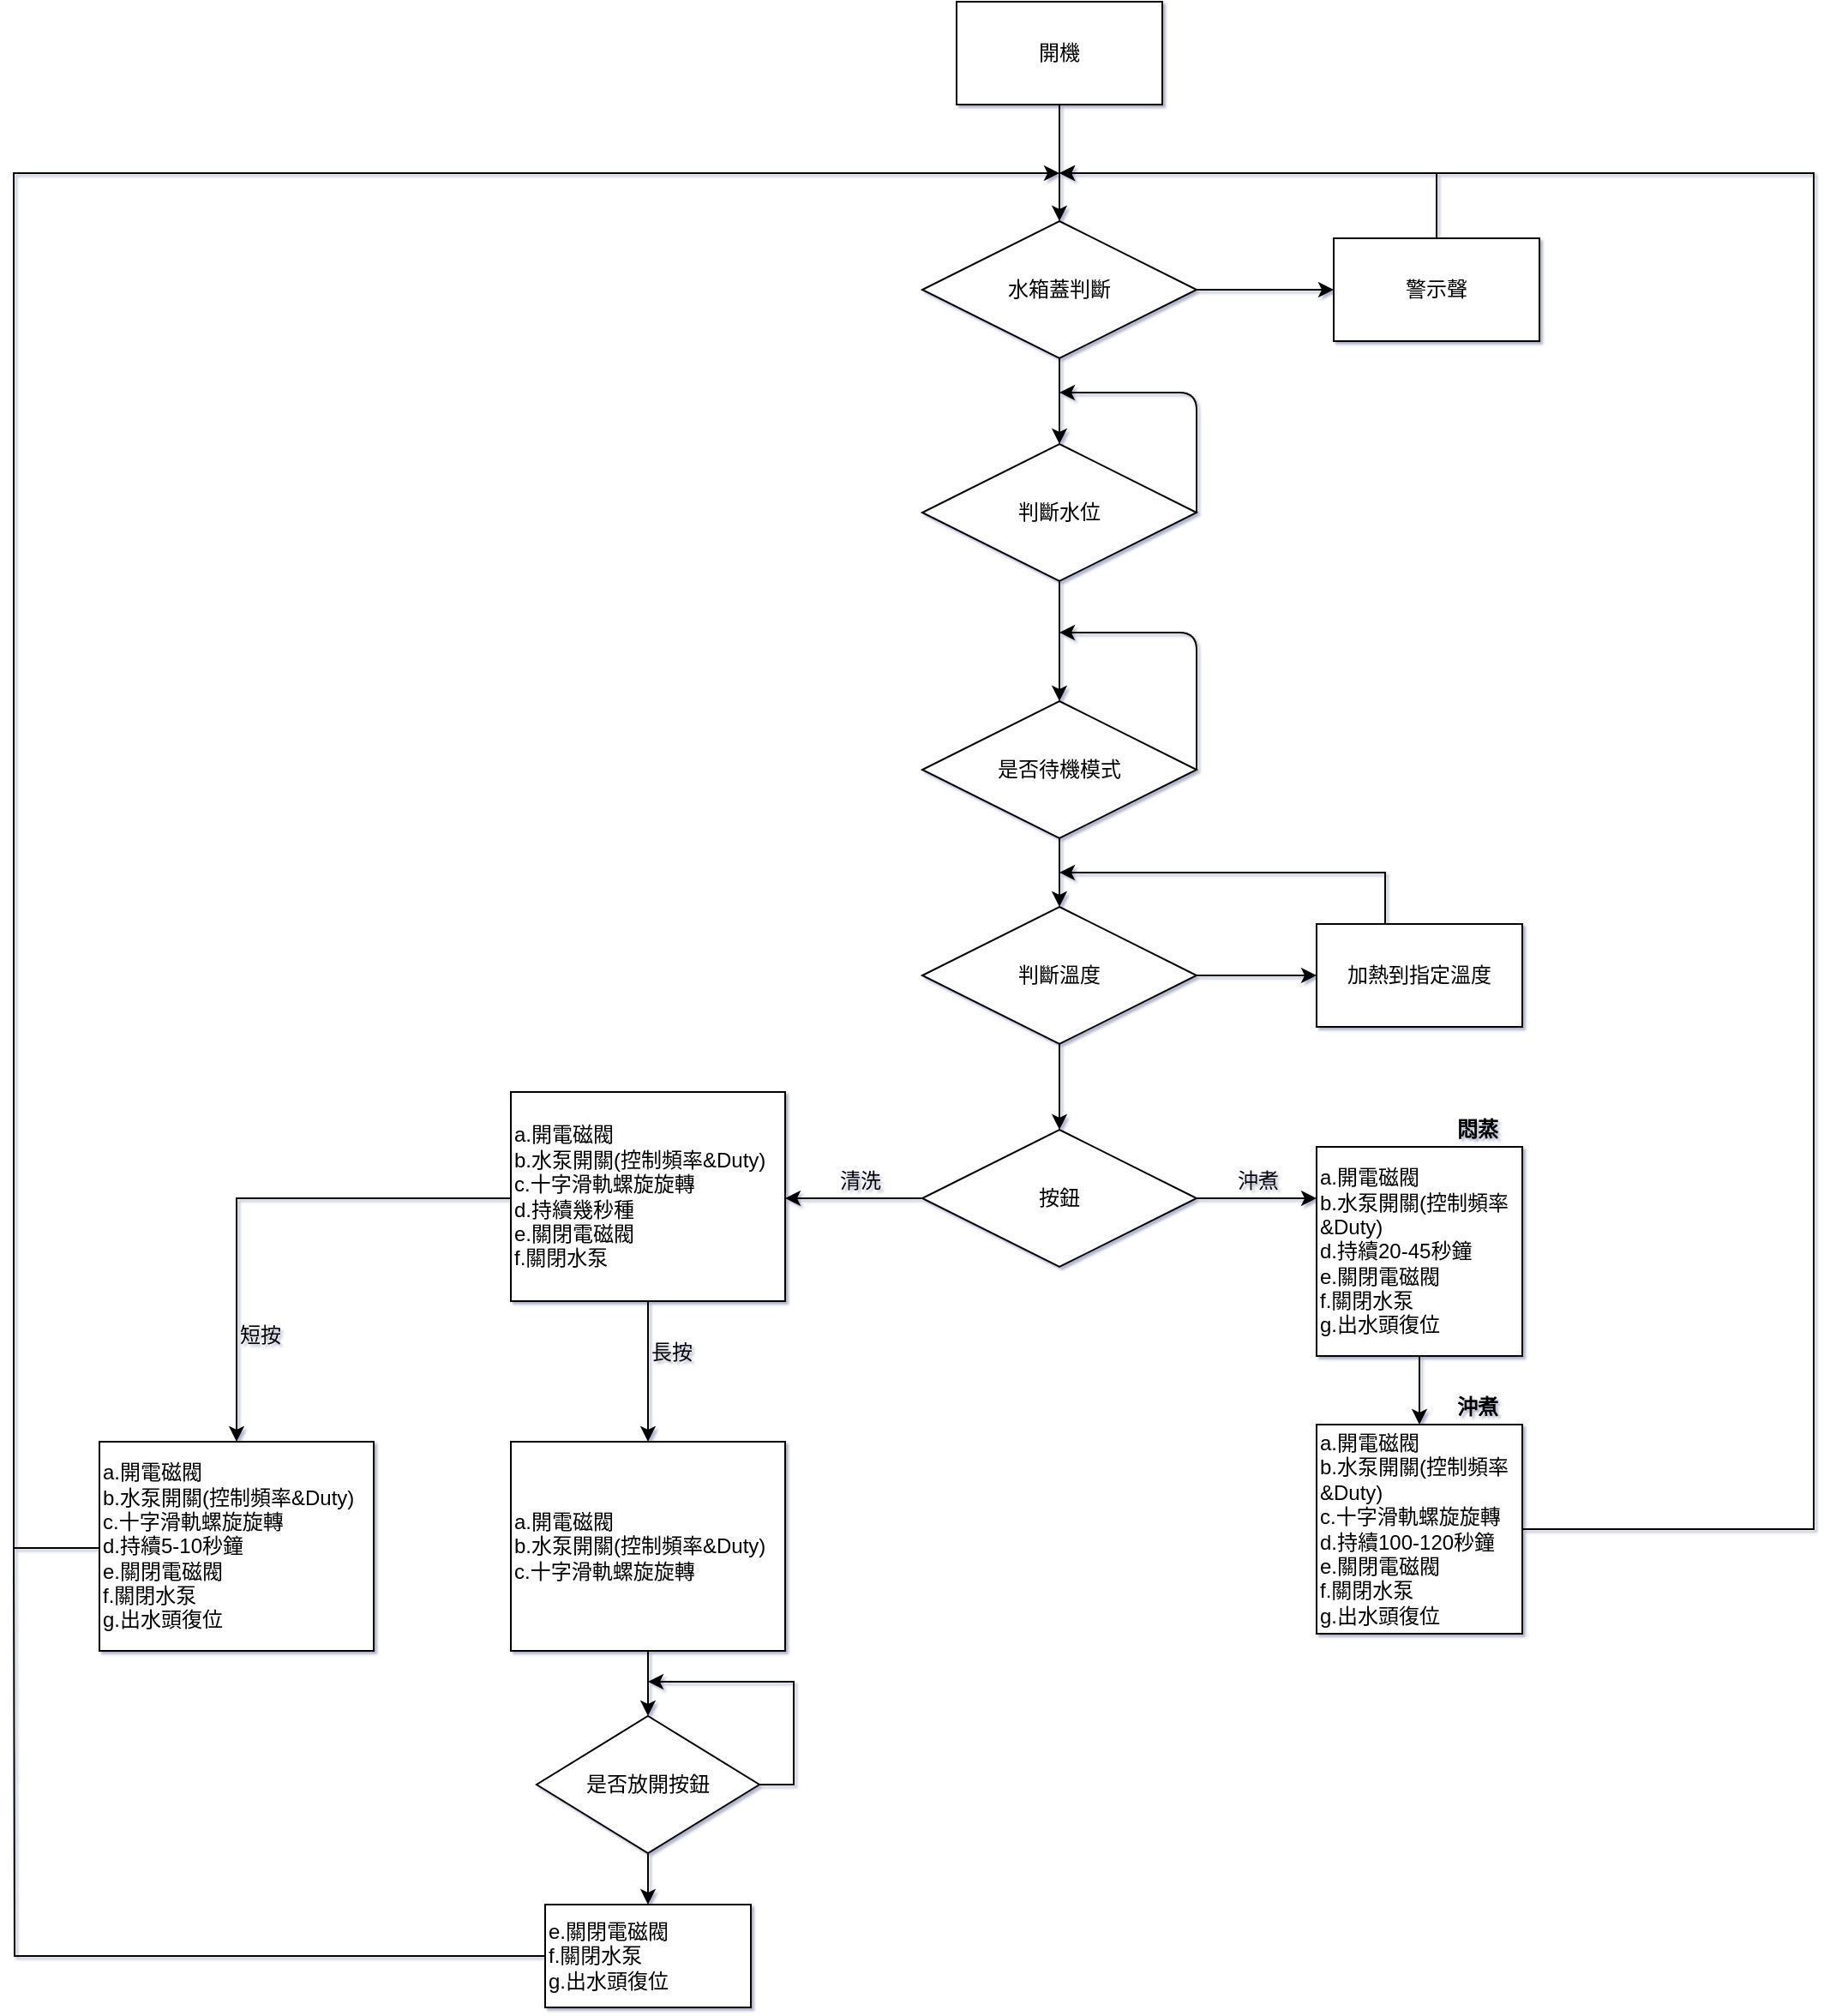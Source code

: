 <mxfile version="11.0.7" type="github"><diagram name="Page-1" id="74e2e168-ea6b-b213-b513-2b3c1d86103e"><mxGraphModel dx="1822" dy="1155" grid="1" gridSize="10" guides="1" tooltips="1" connect="1" arrows="1" fold="1" page="0" pageScale="1" pageWidth="1700" pageHeight="1100" background="#ffffff" math="0" shadow="1"><root><mxCell id="0"/><mxCell id="1" parent="0"/><mxCell id="ELc84SLpqx1KW6lp6mhb-11" value="" style="edgeStyle=orthogonalEdgeStyle;rounded=0;orthogonalLoop=1;jettySize=auto;html=1;" parent="1" source="ELc84SLpqx1KW6lp6mhb-3" target="ELc84SLpqx1KW6lp6mhb-10" edge="1"><mxGeometry relative="1" as="geometry"/></mxCell><mxCell id="ELc84SLpqx1KW6lp6mhb-3" value="是否待機模式" style="rhombus;whiteSpace=wrap;html=1;" parent="1" vertex="1"><mxGeometry x="410" y="348" width="160" height="80" as="geometry"/></mxCell><mxCell id="ELc84SLpqx1KW6lp6mhb-21" value="" style="rounded=0;comic=0;orthogonalLoop=1;jettySize=auto;html=1;entryX=0.5;entryY=0;entryDx=0;entryDy=0;exitX=0.5;exitY=1;exitDx=0;exitDy=0;" parent="1" source="ELc84SLpqx1KW6lp6mhb-10" target="ELc84SLpqx1KW6lp6mhb-20" edge="1"><mxGeometry relative="1" as="geometry"/></mxCell><mxCell id="ELc84SLpqx1KW6lp6mhb-32" value="" style="edgeStyle=orthogonalEdgeStyle;rounded=0;orthogonalLoop=1;jettySize=auto;html=1;" parent="1" source="ELc84SLpqx1KW6lp6mhb-10" target="ELc84SLpqx1KW6lp6mhb-31" edge="1"><mxGeometry relative="1" as="geometry"/></mxCell><mxCell id="ELc84SLpqx1KW6lp6mhb-10" value="判斷溫度" style="rhombus;whiteSpace=wrap;html=1;" parent="1" vertex="1"><mxGeometry x="410" y="468" width="160" height="80" as="geometry"/></mxCell><mxCell id="ELc84SLpqx1KW6lp6mhb-36" value="" style="edgeStyle=orthogonalEdgeStyle;rounded=0;orthogonalLoop=1;jettySize=auto;html=1;" parent="1" source="ELc84SLpqx1KW6lp6mhb-20" target="ELc84SLpqx1KW6lp6mhb-35" edge="1"><mxGeometry relative="1" as="geometry"><Array as="points"><mxPoint x="630" y="638"/><mxPoint x="630" y="638"/></Array></mxGeometry></mxCell><mxCell id="ELc84SLpqx1KW6lp6mhb-37" value="" style="edgeStyle=orthogonalEdgeStyle;rounded=0;orthogonalLoop=1;jettySize=auto;html=1;" parent="1" source="ELc84SLpqx1KW6lp6mhb-20" edge="1"><mxGeometry relative="1" as="geometry"><mxPoint x="330" y="638.0" as="targetPoint"/></mxGeometry></mxCell><mxCell id="ELc84SLpqx1KW6lp6mhb-20" value="按鈕" style="rhombus;whiteSpace=wrap;html=1;" parent="1" vertex="1"><mxGeometry x="410" y="598" width="160" height="80" as="geometry"/></mxCell><mxCell id="ELc84SLpqx1KW6lp6mhb-12" value="" style="edgeStyle=orthogonalEdgeStyle;rounded=0;orthogonalLoop=1;jettySize=auto;html=1;exitX=0.5;exitY=1;exitDx=0;exitDy=0;" parent="1" source="ELc84SLpqx1KW6lp6mhb-22" target="ELc84SLpqx1KW6lp6mhb-3" edge="1"><mxGeometry relative="1" as="geometry"><mxPoint x="490" y="298" as="sourcePoint"/></mxGeometry></mxCell><mxCell id="ELc84SLpqx1KW6lp6mhb-27" value="" style="edgeStyle=none;rounded=0;comic=0;orthogonalLoop=1;jettySize=auto;html=1;" parent="1" source="ELc84SLpqx1KW6lp6mhb-4" target="ELc84SLpqx1KW6lp6mhb-24" edge="1"><mxGeometry relative="1" as="geometry"/></mxCell><mxCell id="ELc84SLpqx1KW6lp6mhb-4" value="開機" style="rounded=0;whiteSpace=wrap;html=1;" parent="1" vertex="1"><mxGeometry x="430" y="-60" width="120" height="60" as="geometry"/></mxCell><mxCell id="ELc84SLpqx1KW6lp6mhb-28" style="edgeStyle=none;rounded=0;comic=0;orthogonalLoop=1;jettySize=auto;html=1;exitX=0.5;exitY=0;exitDx=0;exitDy=0;" parent="1" source="ELc84SLpqx1KW6lp6mhb-7" edge="1"><mxGeometry relative="1" as="geometry"><mxPoint x="490" y="40" as="targetPoint"/><Array as="points"><mxPoint x="710" y="90"/><mxPoint x="710" y="40"/><mxPoint x="650" y="40"/></Array></mxGeometry></mxCell><mxCell id="ELc84SLpqx1KW6lp6mhb-7" value="警示聲" style="rounded=0;whiteSpace=wrap;html=1;" parent="1" vertex="1"><mxGeometry x="650" y="78" width="120" height="60" as="geometry"/></mxCell><mxCell id="ELc84SLpqx1KW6lp6mhb-19" value="" style="endArrow=classic;html=1;exitX=1;exitY=0.5;exitDx=0;exitDy=0;" parent="1" source="ELc84SLpqx1KW6lp6mhb-3" edge="1"><mxGeometry width="50" height="50" relative="1" as="geometry"><mxPoint x="640" y="268" as="sourcePoint"/><mxPoint x="490" y="308" as="targetPoint"/><Array as="points"><mxPoint x="570" y="308"/></Array></mxGeometry></mxCell><mxCell id="ELc84SLpqx1KW6lp6mhb-22" value="判斷水位" style="rhombus;whiteSpace=wrap;html=1;" parent="1" vertex="1"><mxGeometry x="410" y="198" width="160" height="80" as="geometry"/></mxCell><mxCell id="ELc84SLpqx1KW6lp6mhb-25" style="edgeStyle=none;rounded=0;comic=0;orthogonalLoop=1;jettySize=auto;html=1;entryX=0;entryY=0.5;entryDx=0;entryDy=0;" parent="1" source="ELc84SLpqx1KW6lp6mhb-24" target="ELc84SLpqx1KW6lp6mhb-7" edge="1"><mxGeometry relative="1" as="geometry"/></mxCell><mxCell id="ELc84SLpqx1KW6lp6mhb-26" value="" style="edgeStyle=none;rounded=0;comic=0;orthogonalLoop=1;jettySize=auto;html=1;" parent="1" source="ELc84SLpqx1KW6lp6mhb-24" target="ELc84SLpqx1KW6lp6mhb-22" edge="1"><mxGeometry relative="1" as="geometry"/></mxCell><mxCell id="ELc84SLpqx1KW6lp6mhb-24" value="水箱蓋判斷" style="rhombus;whiteSpace=wrap;html=1;" parent="1" vertex="1"><mxGeometry x="410" y="68" width="160" height="80" as="geometry"/></mxCell><mxCell id="ELc84SLpqx1KW6lp6mhb-30" value="" style="endArrow=classic;html=1;exitX=1;exitY=0.5;exitDx=0;exitDy=0;" parent="1" source="ELc84SLpqx1KW6lp6mhb-22" edge="1"><mxGeometry width="50" height="50" relative="1" as="geometry"><mxPoint x="580" y="238" as="sourcePoint"/><mxPoint x="490" y="168" as="targetPoint"/><Array as="points"><mxPoint x="570" y="168"/></Array></mxGeometry></mxCell><mxCell id="ELc84SLpqx1KW6lp6mhb-34" value="" style="edgeStyle=orthogonalEdgeStyle;rounded=0;orthogonalLoop=1;jettySize=auto;html=1;" parent="1" source="ELc84SLpqx1KW6lp6mhb-31" edge="1"><mxGeometry relative="1" as="geometry"><mxPoint x="490" y="448" as="targetPoint"/><Array as="points"><mxPoint x="680" y="448"/></Array></mxGeometry></mxCell><mxCell id="ELc84SLpqx1KW6lp6mhb-31" value="加熱到指定溫度" style="rounded=0;whiteSpace=wrap;html=1;" parent="1" vertex="1"><mxGeometry x="640" y="478" width="120" height="60" as="geometry"/></mxCell><mxCell id="ELc84SLpqx1KW6lp6mhb-73" value="" style="edgeStyle=orthogonalEdgeStyle;rounded=0;orthogonalLoop=1;jettySize=auto;html=1;endArrow=classic;endFill=1;" parent="1" source="ELc84SLpqx1KW6lp6mhb-35" target="ELc84SLpqx1KW6lp6mhb-70" edge="1"><mxGeometry relative="1" as="geometry"/></mxCell><mxCell id="ELc84SLpqx1KW6lp6mhb-35" value="&lt;span style=&quot;white-space: normal&quot;&gt;a.開電磁閥&lt;/span&gt;&lt;br style=&quot;white-space: normal&quot;&gt;&lt;span style=&quot;white-space: normal&quot;&gt;b.水泵開關(控制頻率&amp;amp;Duty)&amp;nbsp;&lt;/span&gt;&lt;br style=&quot;white-space: normal&quot;&gt;&lt;span style=&quot;white-space: normal&quot;&gt;d.持續20-45秒鐘&lt;/span&gt;&lt;br style=&quot;white-space: normal&quot;&gt;&lt;span style=&quot;white-space: normal&quot;&gt;e.關閉電磁閥&lt;/span&gt;&lt;br style=&quot;white-space: normal&quot;&gt;&lt;span style=&quot;white-space: normal&quot;&gt;f.關閉水泵&lt;br&gt;g.出水頭復位&lt;/span&gt;" style="rounded=0;whiteSpace=wrap;html=1;align=left;" parent="1" vertex="1"><mxGeometry x="640" y="608" width="120" height="122" as="geometry"/></mxCell><mxCell id="ELc84SLpqx1KW6lp6mhb-38" value="沖煮" style="text;html=1;resizable=0;points=[];autosize=1;align=left;verticalAlign=top;spacingTop=-4;" parent="1" vertex="1"><mxGeometry x="592" y="618" width="40" height="20" as="geometry"/></mxCell><mxCell id="ELc84SLpqx1KW6lp6mhb-39" value="清洗" style="text;html=1;resizable=0;points=[];autosize=1;align=left;verticalAlign=top;spacingTop=-4;" parent="1" vertex="1"><mxGeometry x="360" y="618" width="40" height="20" as="geometry"/></mxCell><mxCell id="ELc84SLpqx1KW6lp6mhb-46" value="" style="edgeStyle=orthogonalEdgeStyle;rounded=0;orthogonalLoop=1;jettySize=auto;html=1;" parent="1" source="ELc84SLpqx1KW6lp6mhb-41" target="ELc84SLpqx1KW6lp6mhb-54" edge="1"><mxGeometry relative="1" as="geometry"><mxPoint x="249.857" y="778.143" as="targetPoint"/></mxGeometry></mxCell><mxCell id="ELc84SLpqx1KW6lp6mhb-48" value="" style="edgeStyle=orthogonalEdgeStyle;rounded=0;orthogonalLoop=1;jettySize=auto;html=1;entryX=0.5;entryY=0;entryDx=0;entryDy=0;" parent="1" source="ELc84SLpqx1KW6lp6mhb-41" target="ELc84SLpqx1KW6lp6mhb-44" edge="1"><mxGeometry relative="1" as="geometry"><mxPoint x="40" y="768" as="targetPoint"/></mxGeometry></mxCell><mxCell id="ELc84SLpqx1KW6lp6mhb-41" value="按鈕時間長短" style="rhombus;whiteSpace=wrap;html=1;" parent="1" vertex="1"><mxGeometry x="170" y="598" width="160" height="80" as="geometry"/></mxCell><mxCell id="ELc84SLpqx1KW6lp6mhb-67" style="edgeStyle=orthogonalEdgeStyle;rounded=0;orthogonalLoop=1;jettySize=auto;html=1;" parent="1" source="ELc84SLpqx1KW6lp6mhb-44" edge="1"><mxGeometry relative="1" as="geometry"><mxPoint x="490" y="40" as="targetPoint"/><Array as="points"><mxPoint x="-120" y="842"/><mxPoint x="-120" y="40"/></Array></mxGeometry></mxCell><mxCell id="ELc84SLpqx1KW6lp6mhb-44" value="&lt;span&gt;a.開電磁閥&lt;/span&gt;&lt;br&gt;&lt;span&gt;b.水泵開關(控制頻率&amp;amp;Duty)&amp;nbsp;&lt;/span&gt;&lt;br&gt;&lt;span&gt;c.十字滑軌螺旋旋轉&lt;/span&gt;&lt;br&gt;&lt;span&gt;d.持續5-10秒鐘&lt;/span&gt;&lt;br&gt;&lt;span&gt;e.關閉電磁閥&lt;/span&gt;&lt;br&gt;&lt;span&gt;f.關閉水泵&lt;br&gt;g.出水頭復位&lt;br&gt;&lt;/span&gt;" style="rounded=0;whiteSpace=wrap;html=1;align=left;" parent="1" vertex="1"><mxGeometry x="-70" y="780" width="160" height="122" as="geometry"/></mxCell><mxCell id="ELc84SLpqx1KW6lp6mhb-49" value="短按" style="text;html=1;resizable=0;points=[];autosize=1;align=left;verticalAlign=top;spacingTop=-4;" parent="1" vertex="1"><mxGeometry x="10" y="708" width="40" height="20" as="geometry"/></mxCell><mxCell id="ELc84SLpqx1KW6lp6mhb-50" value="長按" style="text;html=1;resizable=0;points=[];autosize=1;align=left;verticalAlign=top;spacingTop=-4;" parent="1" vertex="1"><mxGeometry x="250" y="718" width="40" height="20" as="geometry"/></mxCell><mxCell id="ELc84SLpqx1KW6lp6mhb-61" value="" style="edgeStyle=orthogonalEdgeStyle;rounded=0;orthogonalLoop=1;jettySize=auto;html=1;" parent="1" source="ELc84SLpqx1KW6lp6mhb-54" target="ELc84SLpqx1KW6lp6mhb-58" edge="1"><mxGeometry relative="1" as="geometry"/></mxCell><mxCell id="ELc84SLpqx1KW6lp6mhb-54" value="&lt;span&gt;a.開電磁閥&lt;/span&gt;&lt;br&gt;&lt;span&gt;b.水泵開關(控制頻率&amp;amp;Duty)&amp;nbsp;&lt;/span&gt;&lt;br&gt;&lt;span&gt;c.十字滑軌螺旋旋轉&lt;/span&gt;&lt;br&gt;" style="rounded=0;whiteSpace=wrap;html=1;align=left;" parent="1" vertex="1"><mxGeometry x="170" y="780" width="160" height="122" as="geometry"/></mxCell><mxCell id="ELc84SLpqx1KW6lp6mhb-55" value="&lt;span&gt;a.開電磁閥&lt;/span&gt;&lt;br&gt;&lt;span&gt;b.水泵開關(控制頻率&amp;amp;Duty)&amp;nbsp;&lt;/span&gt;&lt;br&gt;&lt;span&gt;c.十字滑軌螺旋旋轉&lt;/span&gt;&lt;br&gt;&lt;span&gt;d.持續幾秒種&lt;/span&gt;&lt;br&gt;&lt;span&gt;e.關閉電磁閥&lt;/span&gt;&lt;br&gt;&lt;span&gt;f.關閉水泵&lt;/span&gt;" style="rounded=0;whiteSpace=wrap;html=1;align=left;" parent="1" vertex="1"><mxGeometry x="170" y="576" width="160" height="122" as="geometry"/></mxCell><mxCell id="ELc84SLpqx1KW6lp6mhb-68" style="edgeStyle=orthogonalEdgeStyle;rounded=0;orthogonalLoop=1;jettySize=auto;html=1;endArrow=none;endFill=0;" parent="1" source="ELc84SLpqx1KW6lp6mhb-57" edge="1"><mxGeometry relative="1" as="geometry"><mxPoint x="-120" y="840.0" as="targetPoint"/></mxGeometry></mxCell><mxCell id="ELc84SLpqx1KW6lp6mhb-57" value="&lt;span style=&quot;white-space: normal&quot;&gt;e.關閉電磁閥&lt;/span&gt;&lt;br style=&quot;white-space: normal&quot;&gt;&lt;span style=&quot;white-space: normal&quot;&gt;f.關閉水泵&lt;br&gt;g.&lt;/span&gt;出水頭復位&lt;span style=&quot;white-space: normal&quot;&gt;&lt;br&gt;&lt;/span&gt;" style="rounded=0;whiteSpace=wrap;html=1;align=left;" parent="1" vertex="1"><mxGeometry x="190" y="1050" width="120" height="60" as="geometry"/></mxCell><mxCell id="ELc84SLpqx1KW6lp6mhb-62" value="" style="edgeStyle=orthogonalEdgeStyle;rounded=0;orthogonalLoop=1;jettySize=auto;html=1;" parent="1" source="ELc84SLpqx1KW6lp6mhb-58" target="ELc84SLpqx1KW6lp6mhb-57" edge="1"><mxGeometry relative="1" as="geometry"/></mxCell><mxCell id="ELc84SLpqx1KW6lp6mhb-65" style="edgeStyle=orthogonalEdgeStyle;rounded=0;orthogonalLoop=1;jettySize=auto;html=1;exitX=1;exitY=0.5;exitDx=0;exitDy=0;" parent="1" source="ELc84SLpqx1KW6lp6mhb-58" edge="1"><mxGeometry relative="1" as="geometry"><mxPoint x="250" y="920" as="targetPoint"/><Array as="points"><mxPoint x="335" y="980"/><mxPoint x="335" y="920"/></Array></mxGeometry></mxCell><mxCell id="ELc84SLpqx1KW6lp6mhb-58" value="&lt;div style=&quot;text-align: left&quot;&gt;是否放開按鈕&lt;/div&gt;" style="rhombus;whiteSpace=wrap;html=1;" parent="1" vertex="1"><mxGeometry x="185" y="940" width="130" height="80" as="geometry"/></mxCell><mxCell id="ELc84SLpqx1KW6lp6mhb-74" style="edgeStyle=orthogonalEdgeStyle;rounded=0;orthogonalLoop=1;jettySize=auto;html=1;endArrow=classic;endFill=1;" parent="1" source="ELc84SLpqx1KW6lp6mhb-70" edge="1"><mxGeometry relative="1" as="geometry"><mxPoint x="490" y="40" as="targetPoint"/><Array as="points"><mxPoint x="930" y="831"/><mxPoint x="930" y="40"/><mxPoint x="550" y="40"/></Array></mxGeometry></mxCell><mxCell id="ELc84SLpqx1KW6lp6mhb-70" value="a.開電磁閥&lt;br&gt;b.水泵開關(控制頻率&amp;amp;Duty)&amp;nbsp;&lt;br&gt;c.十字滑軌螺旋旋轉&lt;br&gt;d.持續100-120秒鐘&lt;br&gt;e.關閉電磁閥&lt;br&gt;f.關閉水泵&lt;br&gt;g.出水頭復位" style="rounded=0;whiteSpace=wrap;html=1;align=left;" parent="1" vertex="1"><mxGeometry x="640" y="770" width="120" height="122" as="geometry"/></mxCell><mxCell id="ELc84SLpqx1KW6lp6mhb-71" value="&lt;b&gt;悶蒸&lt;/b&gt;" style="text;html=1;resizable=0;points=[];autosize=1;align=left;verticalAlign=top;spacingTop=-4;" parent="1" vertex="1"><mxGeometry x="720" y="588" width="40" height="20" as="geometry"/></mxCell><mxCell id="ELc84SLpqx1KW6lp6mhb-72" value="&lt;b&gt;沖煮&lt;/b&gt;" style="text;html=1;resizable=0;points=[];autosize=1;align=left;verticalAlign=top;spacingTop=-4;" parent="1" vertex="1"><mxGeometry x="720" y="750" width="40" height="20" as="geometry"/></mxCell></root></mxGraphModel></diagram></mxfile>